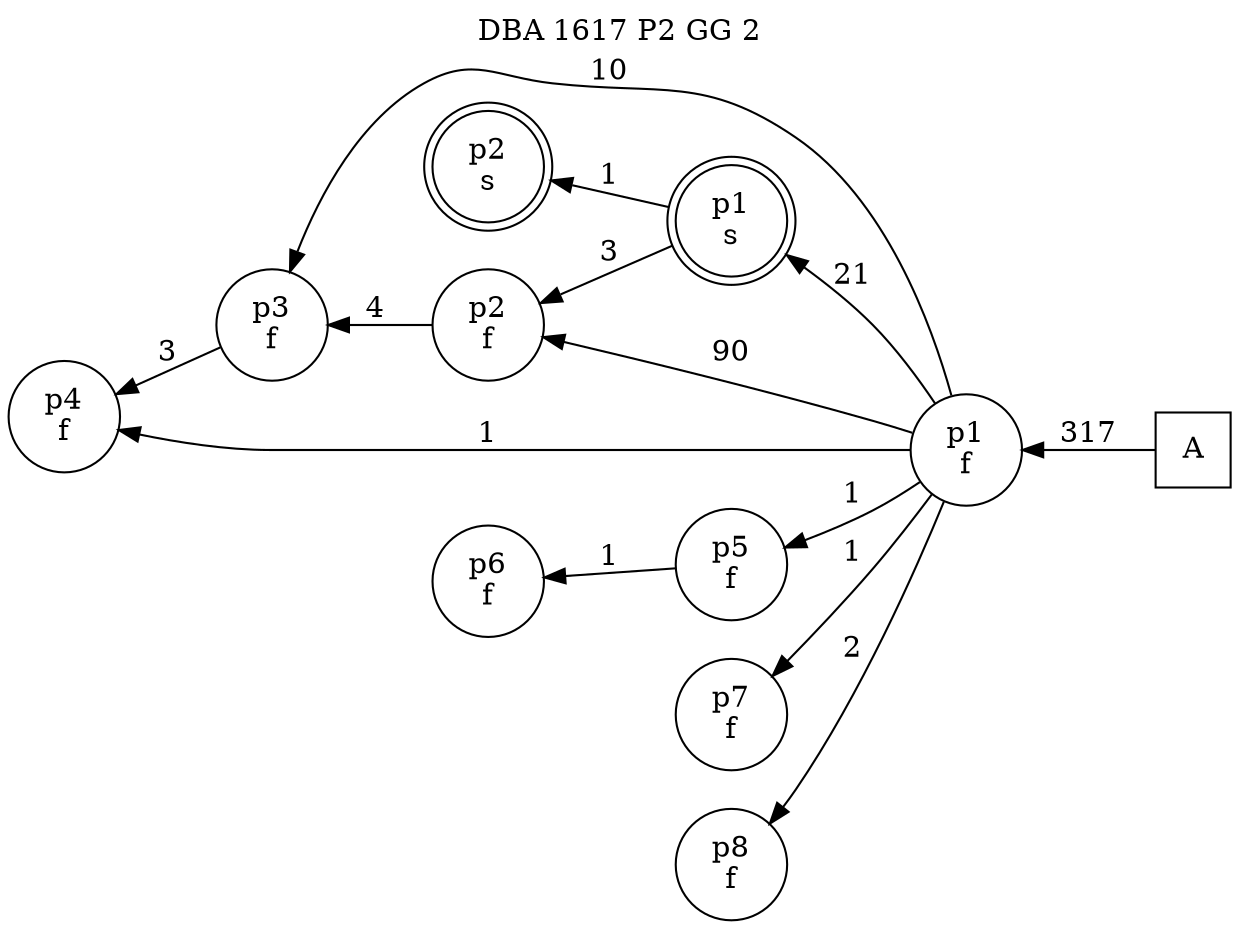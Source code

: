 digraph DBA_1617_P2_GG_2_GOOD {
labelloc="tl"
label= " DBA 1617 P2 GG 2 "
rankdir="RL";
graph [ size=" 10 , 10 !"]

"A" [shape="square" label="A"]
"p1_f" [shape="circle" label="p1
f"]
"p1_s" [shape="doublecircle" label="p1
s"]
"p3_f" [shape="circle" label="p3
f"]
"p2_f" [shape="circle" label="p2
f"]
"p4_f" [shape="circle" label="p4
f"]
"p5_f" [shape="circle" label="p5
f"]
"p6_f" [shape="circle" label="p6
f"]
"p7_f" [shape="circle" label="p7
f"]
"p8_f" [shape="circle" label="p8
f"]
"p2_s" [shape="doublecircle" label="p2
s"]
"A" -> "p1_f" [ label=317]
"p1_f" -> "p1_s" [ label=21]
"p1_f" -> "p3_f" [ label=10]
"p1_f" -> "p2_f" [ label=90]
"p1_f" -> "p4_f" [ label=1]
"p1_f" -> "p5_f" [ label=1]
"p1_f" -> "p7_f" [ label=1]
"p1_f" -> "p8_f" [ label=2]
"p1_s" -> "p2_f" [ label=3]
"p1_s" -> "p2_s" [ label=1]
"p3_f" -> "p4_f" [ label=3]
"p2_f" -> "p3_f" [ label=4]
"p5_f" -> "p6_f" [ label=1]
}
